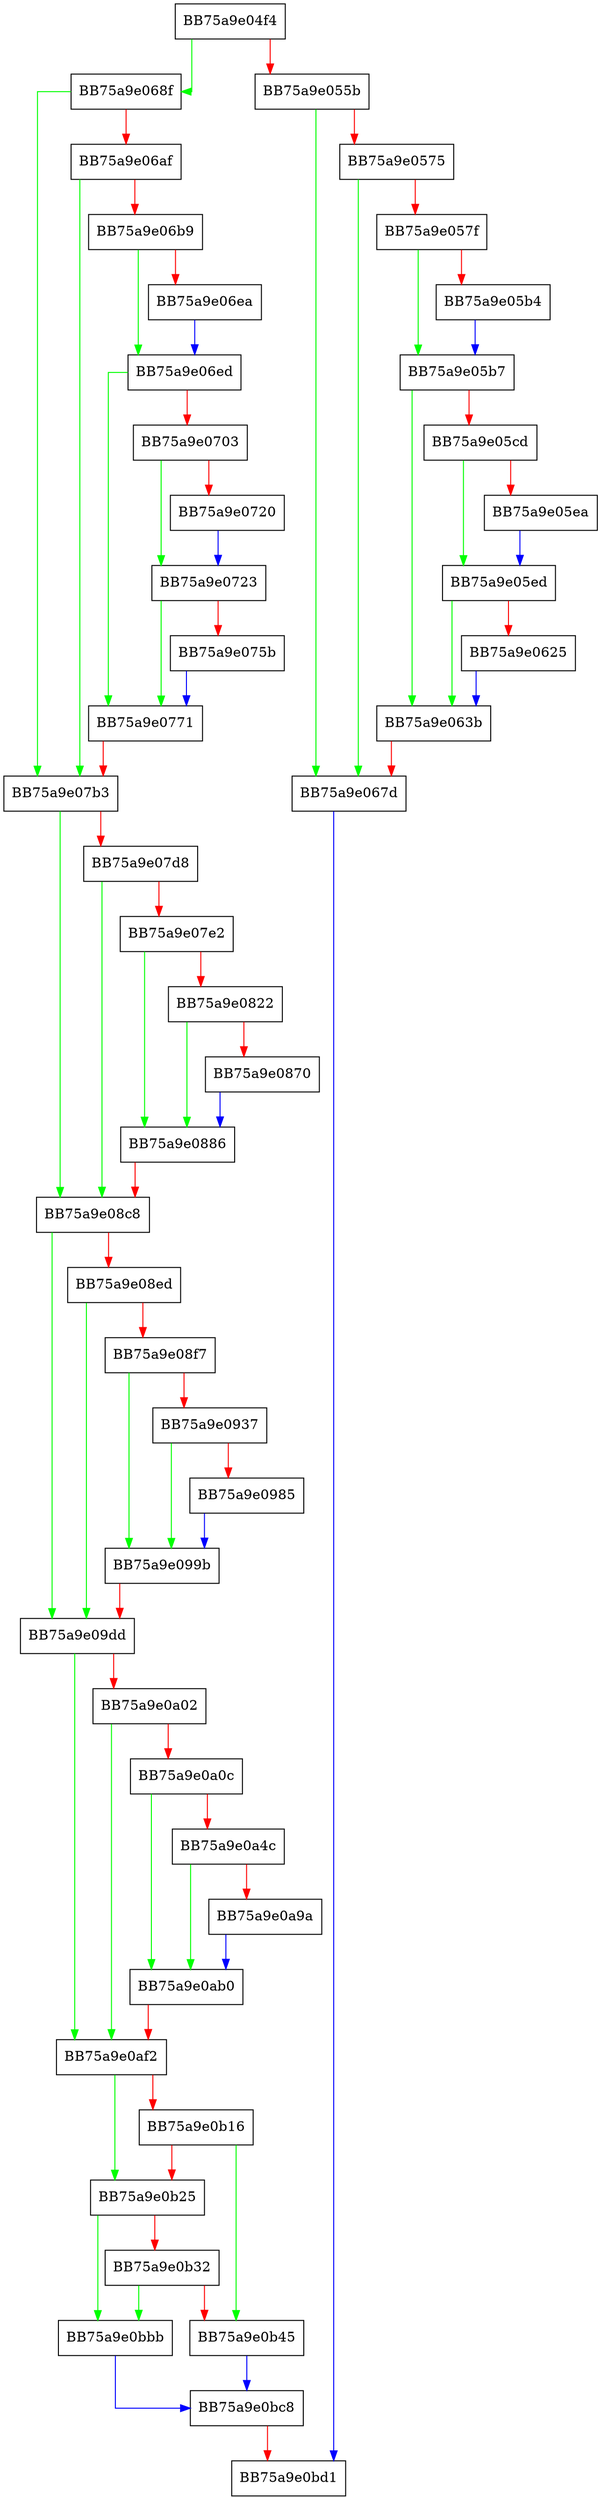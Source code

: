 digraph _verify_model {
  node [shape="box"];
  graph [splines=ortho];
  BB75a9e04f4 -> BB75a9e068f [color="green"];
  BB75a9e04f4 -> BB75a9e055b [color="red"];
  BB75a9e055b -> BB75a9e067d [color="green"];
  BB75a9e055b -> BB75a9e0575 [color="red"];
  BB75a9e0575 -> BB75a9e067d [color="green"];
  BB75a9e0575 -> BB75a9e057f [color="red"];
  BB75a9e057f -> BB75a9e05b7 [color="green"];
  BB75a9e057f -> BB75a9e05b4 [color="red"];
  BB75a9e05b4 -> BB75a9e05b7 [color="blue"];
  BB75a9e05b7 -> BB75a9e063b [color="green"];
  BB75a9e05b7 -> BB75a9e05cd [color="red"];
  BB75a9e05cd -> BB75a9e05ed [color="green"];
  BB75a9e05cd -> BB75a9e05ea [color="red"];
  BB75a9e05ea -> BB75a9e05ed [color="blue"];
  BB75a9e05ed -> BB75a9e063b [color="green"];
  BB75a9e05ed -> BB75a9e0625 [color="red"];
  BB75a9e0625 -> BB75a9e063b [color="blue"];
  BB75a9e063b -> BB75a9e067d [color="red"];
  BB75a9e067d -> BB75a9e0bd1 [color="blue"];
  BB75a9e068f -> BB75a9e07b3 [color="green"];
  BB75a9e068f -> BB75a9e06af [color="red"];
  BB75a9e06af -> BB75a9e07b3 [color="green"];
  BB75a9e06af -> BB75a9e06b9 [color="red"];
  BB75a9e06b9 -> BB75a9e06ed [color="green"];
  BB75a9e06b9 -> BB75a9e06ea [color="red"];
  BB75a9e06ea -> BB75a9e06ed [color="blue"];
  BB75a9e06ed -> BB75a9e0771 [color="green"];
  BB75a9e06ed -> BB75a9e0703 [color="red"];
  BB75a9e0703 -> BB75a9e0723 [color="green"];
  BB75a9e0703 -> BB75a9e0720 [color="red"];
  BB75a9e0720 -> BB75a9e0723 [color="blue"];
  BB75a9e0723 -> BB75a9e0771 [color="green"];
  BB75a9e0723 -> BB75a9e075b [color="red"];
  BB75a9e075b -> BB75a9e0771 [color="blue"];
  BB75a9e0771 -> BB75a9e07b3 [color="red"];
  BB75a9e07b3 -> BB75a9e08c8 [color="green"];
  BB75a9e07b3 -> BB75a9e07d8 [color="red"];
  BB75a9e07d8 -> BB75a9e08c8 [color="green"];
  BB75a9e07d8 -> BB75a9e07e2 [color="red"];
  BB75a9e07e2 -> BB75a9e0886 [color="green"];
  BB75a9e07e2 -> BB75a9e0822 [color="red"];
  BB75a9e0822 -> BB75a9e0886 [color="green"];
  BB75a9e0822 -> BB75a9e0870 [color="red"];
  BB75a9e0870 -> BB75a9e0886 [color="blue"];
  BB75a9e0886 -> BB75a9e08c8 [color="red"];
  BB75a9e08c8 -> BB75a9e09dd [color="green"];
  BB75a9e08c8 -> BB75a9e08ed [color="red"];
  BB75a9e08ed -> BB75a9e09dd [color="green"];
  BB75a9e08ed -> BB75a9e08f7 [color="red"];
  BB75a9e08f7 -> BB75a9e099b [color="green"];
  BB75a9e08f7 -> BB75a9e0937 [color="red"];
  BB75a9e0937 -> BB75a9e099b [color="green"];
  BB75a9e0937 -> BB75a9e0985 [color="red"];
  BB75a9e0985 -> BB75a9e099b [color="blue"];
  BB75a9e099b -> BB75a9e09dd [color="red"];
  BB75a9e09dd -> BB75a9e0af2 [color="green"];
  BB75a9e09dd -> BB75a9e0a02 [color="red"];
  BB75a9e0a02 -> BB75a9e0af2 [color="green"];
  BB75a9e0a02 -> BB75a9e0a0c [color="red"];
  BB75a9e0a0c -> BB75a9e0ab0 [color="green"];
  BB75a9e0a0c -> BB75a9e0a4c [color="red"];
  BB75a9e0a4c -> BB75a9e0ab0 [color="green"];
  BB75a9e0a4c -> BB75a9e0a9a [color="red"];
  BB75a9e0a9a -> BB75a9e0ab0 [color="blue"];
  BB75a9e0ab0 -> BB75a9e0af2 [color="red"];
  BB75a9e0af2 -> BB75a9e0b25 [color="green"];
  BB75a9e0af2 -> BB75a9e0b16 [color="red"];
  BB75a9e0b16 -> BB75a9e0b45 [color="green"];
  BB75a9e0b16 -> BB75a9e0b25 [color="red"];
  BB75a9e0b25 -> BB75a9e0bbb [color="green"];
  BB75a9e0b25 -> BB75a9e0b32 [color="red"];
  BB75a9e0b32 -> BB75a9e0bbb [color="green"];
  BB75a9e0b32 -> BB75a9e0b45 [color="red"];
  BB75a9e0b45 -> BB75a9e0bc8 [color="blue"];
  BB75a9e0bbb -> BB75a9e0bc8 [color="blue"];
  BB75a9e0bc8 -> BB75a9e0bd1 [color="red"];
}